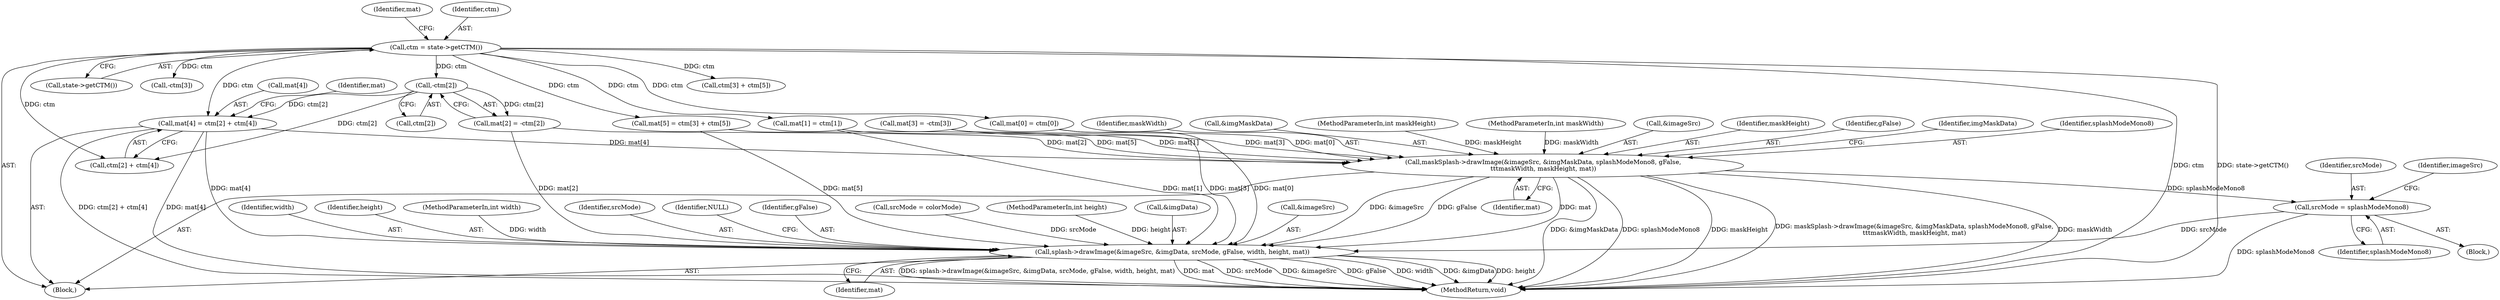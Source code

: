 digraph "0_poppler_7b2d314a61fd0e12f47c62996cb49ec0d1ba747a_12@array" {
"1000159" [label="(Call,mat[4] = ctm[2] + ctm[4])"];
"1000147" [label="(Call,-ctm[2])"];
"1000126" [label="(Call,ctm = state->getCTM())"];
"1000274" [label="(Call,maskSplash->drawImage(&imageSrc, &imgMaskData, splashModeMono8, gFalse,\n\t\t\tmaskWidth, maskHeight, mat))"];
"1000637" [label="(Call,srcMode = splashModeMono8)"];
"1000645" [label="(Call,splash->drawImage(&imageSrc, &imgData, srcMode, gFalse, width, height, mat))"];
"1000285" [label="(Identifier,imgMaskData)"];
"1000648" [label="(Call,&imgData)"];
"1000279" [label="(Identifier,splashModeMono8)"];
"1000126" [label="(Call,ctm = state->getCTM())"];
"1000637" [label="(Call,srcMode = splashModeMono8)"];
"1000128" [label="(Call,state->getCTM())"];
"1000646" [label="(Call,&imageSrc)"];
"1000281" [label="(Identifier,maskWidth)"];
"1000151" [label="(Call,mat[3] = -ctm[3])"];
"1000143" [label="(Call,mat[2] = -ctm[2])"];
"1000652" [label="(Identifier,width)"];
"1000155" [label="(Call,-ctm[3])"];
"1000653" [label="(Identifier,height)"];
"1000111" [label="(Block,)"];
"1000277" [label="(Call,&imgMaskData)"];
"1000109" [label="(MethodParameterIn,int maskHeight)"];
"1000104" [label="(MethodParameterIn,int width)"];
"1000636" [label="(Block,)"];
"1000650" [label="(Identifier,srcMode)"];
"1000136" [label="(Call,mat[1] = ctm[1])"];
"1000148" [label="(Call,ctm[2])"];
"1000160" [label="(Call,mat[4])"];
"1000147" [label="(Call,-ctm[2])"];
"1000108" [label="(MethodParameterIn,int maskWidth)"];
"1000656" [label="(Identifier,NULL)"];
"1000129" [label="(Call,mat[0] = ctm[0])"];
"1000131" [label="(Identifier,mat)"];
"1000638" [label="(Identifier,srcMode)"];
"1000159" [label="(Call,mat[4] = ctm[2] + ctm[4])"];
"1000127" [label="(Identifier,ctm)"];
"1000163" [label="(Call,ctm[2] + ctm[4])"];
"1000275" [label="(Call,&imageSrc)"];
"1000282" [label="(Identifier,maskHeight)"];
"1000665" [label="(MethodReturn,void)"];
"1000645" [label="(Call,splash->drawImage(&imageSrc, &imgData, srcMode, gFalse, width, height, mat))"];
"1000654" [label="(Identifier,mat)"];
"1000283" [label="(Identifier,mat)"];
"1000274" [label="(Call,maskSplash->drawImage(&imageSrc, &imgMaskData, splashModeMono8, gFalse,\n\t\t\tmaskWidth, maskHeight, mat))"];
"1000280" [label="(Identifier,gFalse)"];
"1000170" [label="(Call,mat[5] = ctm[3] + ctm[5])"];
"1000174" [label="(Call,ctm[3] + ctm[5])"];
"1000639" [label="(Identifier,splashModeMono8)"];
"1000647" [label="(Identifier,imageSrc)"];
"1000651" [label="(Identifier,gFalse)"];
"1000642" [label="(Call,srcMode = colorMode)"];
"1000105" [label="(MethodParameterIn,int height)"];
"1000172" [label="(Identifier,mat)"];
"1000159" -> "1000111"  [label="AST: "];
"1000159" -> "1000163"  [label="CFG: "];
"1000160" -> "1000159"  [label="AST: "];
"1000163" -> "1000159"  [label="AST: "];
"1000172" -> "1000159"  [label="CFG: "];
"1000159" -> "1000665"  [label="DDG: mat[4]"];
"1000159" -> "1000665"  [label="DDG: ctm[2] + ctm[4]"];
"1000147" -> "1000159"  [label="DDG: ctm[2]"];
"1000126" -> "1000159"  [label="DDG: ctm"];
"1000159" -> "1000274"  [label="DDG: mat[4]"];
"1000159" -> "1000645"  [label="DDG: mat[4]"];
"1000147" -> "1000143"  [label="AST: "];
"1000147" -> "1000148"  [label="CFG: "];
"1000148" -> "1000147"  [label="AST: "];
"1000143" -> "1000147"  [label="CFG: "];
"1000147" -> "1000143"  [label="DDG: ctm[2]"];
"1000126" -> "1000147"  [label="DDG: ctm"];
"1000147" -> "1000163"  [label="DDG: ctm[2]"];
"1000126" -> "1000111"  [label="AST: "];
"1000126" -> "1000128"  [label="CFG: "];
"1000127" -> "1000126"  [label="AST: "];
"1000128" -> "1000126"  [label="AST: "];
"1000131" -> "1000126"  [label="CFG: "];
"1000126" -> "1000665"  [label="DDG: ctm"];
"1000126" -> "1000665"  [label="DDG: state->getCTM()"];
"1000126" -> "1000129"  [label="DDG: ctm"];
"1000126" -> "1000136"  [label="DDG: ctm"];
"1000126" -> "1000155"  [label="DDG: ctm"];
"1000126" -> "1000163"  [label="DDG: ctm"];
"1000126" -> "1000170"  [label="DDG: ctm"];
"1000126" -> "1000174"  [label="DDG: ctm"];
"1000274" -> "1000111"  [label="AST: "];
"1000274" -> "1000283"  [label="CFG: "];
"1000275" -> "1000274"  [label="AST: "];
"1000277" -> "1000274"  [label="AST: "];
"1000279" -> "1000274"  [label="AST: "];
"1000280" -> "1000274"  [label="AST: "];
"1000281" -> "1000274"  [label="AST: "];
"1000282" -> "1000274"  [label="AST: "];
"1000283" -> "1000274"  [label="AST: "];
"1000285" -> "1000274"  [label="CFG: "];
"1000274" -> "1000665"  [label="DDG: maskHeight"];
"1000274" -> "1000665"  [label="DDG: maskSplash->drawImage(&imageSrc, &imgMaskData, splashModeMono8, gFalse,\n\t\t\tmaskWidth, maskHeight, mat)"];
"1000274" -> "1000665"  [label="DDG: maskWidth"];
"1000274" -> "1000665"  [label="DDG: &imgMaskData"];
"1000274" -> "1000665"  [label="DDG: splashModeMono8"];
"1000108" -> "1000274"  [label="DDG: maskWidth"];
"1000109" -> "1000274"  [label="DDG: maskHeight"];
"1000129" -> "1000274"  [label="DDG: mat[0]"];
"1000151" -> "1000274"  [label="DDG: mat[3]"];
"1000143" -> "1000274"  [label="DDG: mat[2]"];
"1000170" -> "1000274"  [label="DDG: mat[5]"];
"1000136" -> "1000274"  [label="DDG: mat[1]"];
"1000274" -> "1000637"  [label="DDG: splashModeMono8"];
"1000274" -> "1000645"  [label="DDG: &imageSrc"];
"1000274" -> "1000645"  [label="DDG: gFalse"];
"1000274" -> "1000645"  [label="DDG: mat"];
"1000637" -> "1000636"  [label="AST: "];
"1000637" -> "1000639"  [label="CFG: "];
"1000638" -> "1000637"  [label="AST: "];
"1000639" -> "1000637"  [label="AST: "];
"1000647" -> "1000637"  [label="CFG: "];
"1000637" -> "1000665"  [label="DDG: splashModeMono8"];
"1000637" -> "1000645"  [label="DDG: srcMode"];
"1000645" -> "1000111"  [label="AST: "];
"1000645" -> "1000654"  [label="CFG: "];
"1000646" -> "1000645"  [label="AST: "];
"1000648" -> "1000645"  [label="AST: "];
"1000650" -> "1000645"  [label="AST: "];
"1000651" -> "1000645"  [label="AST: "];
"1000652" -> "1000645"  [label="AST: "];
"1000653" -> "1000645"  [label="AST: "];
"1000654" -> "1000645"  [label="AST: "];
"1000656" -> "1000645"  [label="CFG: "];
"1000645" -> "1000665"  [label="DDG: srcMode"];
"1000645" -> "1000665"  [label="DDG: &imageSrc"];
"1000645" -> "1000665"  [label="DDG: gFalse"];
"1000645" -> "1000665"  [label="DDG: width"];
"1000645" -> "1000665"  [label="DDG: &imgData"];
"1000645" -> "1000665"  [label="DDG: height"];
"1000645" -> "1000665"  [label="DDG: splash->drawImage(&imageSrc, &imgData, srcMode, gFalse, width, height, mat)"];
"1000645" -> "1000665"  [label="DDG: mat"];
"1000642" -> "1000645"  [label="DDG: srcMode"];
"1000104" -> "1000645"  [label="DDG: width"];
"1000105" -> "1000645"  [label="DDG: height"];
"1000129" -> "1000645"  [label="DDG: mat[0]"];
"1000151" -> "1000645"  [label="DDG: mat[3]"];
"1000143" -> "1000645"  [label="DDG: mat[2]"];
"1000170" -> "1000645"  [label="DDG: mat[5]"];
"1000136" -> "1000645"  [label="DDG: mat[1]"];
}
